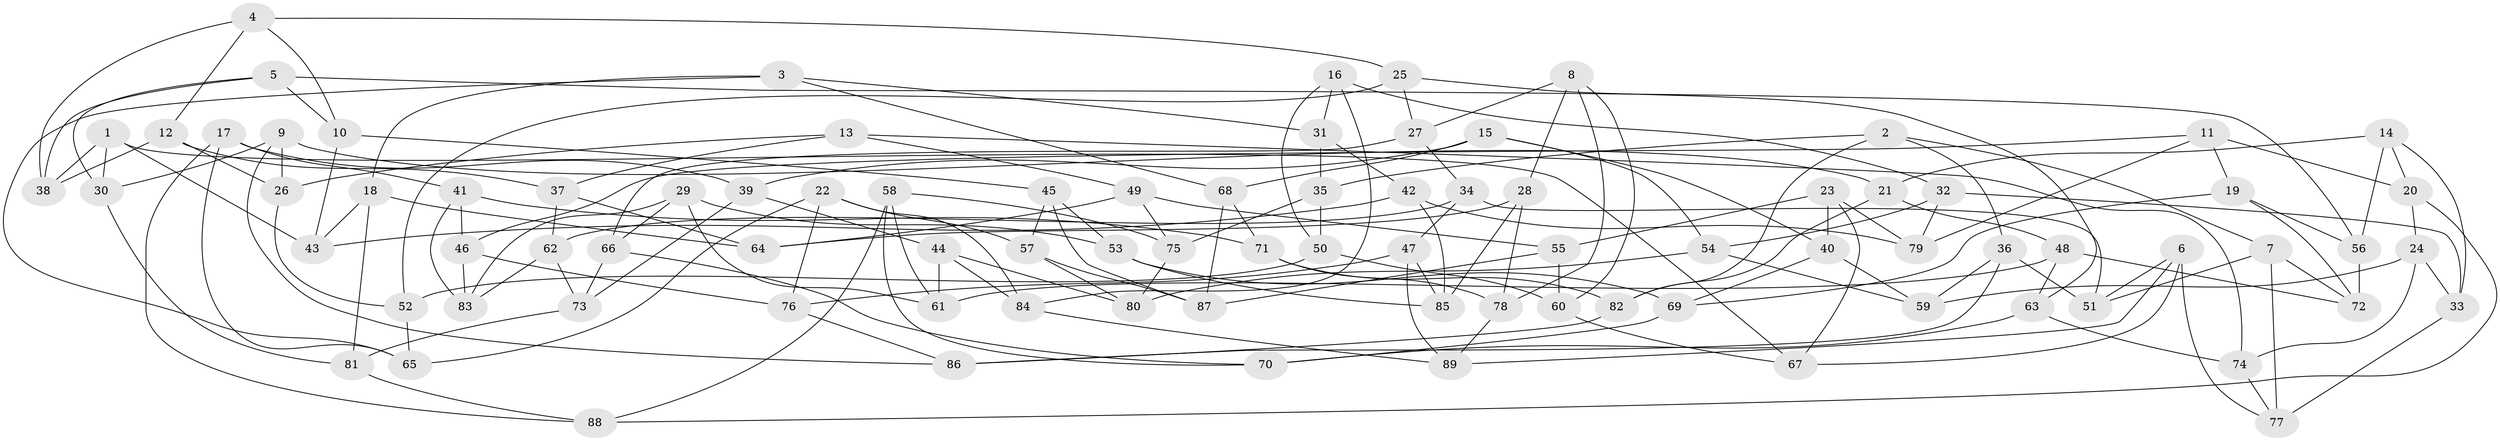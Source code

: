 // coarse degree distribution, {6: 0.5370370370370371, 4: 0.3148148148148148, 5: 0.1111111111111111, 3: 0.037037037037037035}
// Generated by graph-tools (version 1.1) at 2025/24/03/03/25 07:24:26]
// undirected, 89 vertices, 178 edges
graph export_dot {
graph [start="1"]
  node [color=gray90,style=filled];
  1;
  2;
  3;
  4;
  5;
  6;
  7;
  8;
  9;
  10;
  11;
  12;
  13;
  14;
  15;
  16;
  17;
  18;
  19;
  20;
  21;
  22;
  23;
  24;
  25;
  26;
  27;
  28;
  29;
  30;
  31;
  32;
  33;
  34;
  35;
  36;
  37;
  38;
  39;
  40;
  41;
  42;
  43;
  44;
  45;
  46;
  47;
  48;
  49;
  50;
  51;
  52;
  53;
  54;
  55;
  56;
  57;
  58;
  59;
  60;
  61;
  62;
  63;
  64;
  65;
  66;
  67;
  68;
  69;
  70;
  71;
  72;
  73;
  74;
  75;
  76;
  77;
  78;
  79;
  80;
  81;
  82;
  83;
  84;
  85;
  86;
  87;
  88;
  89;
  1 -- 30;
  1 -- 43;
  1 -- 38;
  1 -- 67;
  2 -- 7;
  2 -- 35;
  2 -- 82;
  2 -- 36;
  3 -- 18;
  3 -- 31;
  3 -- 65;
  3 -- 68;
  4 -- 38;
  4 -- 25;
  4 -- 10;
  4 -- 12;
  5 -- 10;
  5 -- 30;
  5 -- 56;
  5 -- 38;
  6 -- 89;
  6 -- 77;
  6 -- 67;
  6 -- 51;
  7 -- 77;
  7 -- 72;
  7 -- 51;
  8 -- 78;
  8 -- 60;
  8 -- 28;
  8 -- 27;
  9 -- 30;
  9 -- 26;
  9 -- 86;
  9 -- 21;
  10 -- 43;
  10 -- 45;
  11 -- 79;
  11 -- 19;
  11 -- 20;
  11 -- 46;
  12 -- 38;
  12 -- 26;
  12 -- 37;
  13 -- 37;
  13 -- 26;
  13 -- 74;
  13 -- 49;
  14 -- 33;
  14 -- 56;
  14 -- 20;
  14 -- 21;
  15 -- 54;
  15 -- 40;
  15 -- 39;
  15 -- 68;
  16 -- 32;
  16 -- 84;
  16 -- 50;
  16 -- 31;
  17 -- 39;
  17 -- 41;
  17 -- 65;
  17 -- 88;
  18 -- 43;
  18 -- 64;
  18 -- 81;
  19 -- 72;
  19 -- 56;
  19 -- 69;
  20 -- 24;
  20 -- 88;
  21 -- 48;
  21 -- 82;
  22 -- 84;
  22 -- 57;
  22 -- 76;
  22 -- 65;
  23 -- 79;
  23 -- 55;
  23 -- 40;
  23 -- 67;
  24 -- 74;
  24 -- 33;
  24 -- 59;
  25 -- 52;
  25 -- 27;
  25 -- 63;
  26 -- 52;
  27 -- 34;
  27 -- 66;
  28 -- 78;
  28 -- 85;
  28 -- 64;
  29 -- 83;
  29 -- 53;
  29 -- 61;
  29 -- 66;
  30 -- 81;
  31 -- 35;
  31 -- 42;
  32 -- 33;
  32 -- 54;
  32 -- 79;
  33 -- 77;
  34 -- 47;
  34 -- 51;
  34 -- 62;
  35 -- 50;
  35 -- 75;
  36 -- 51;
  36 -- 86;
  36 -- 59;
  37 -- 64;
  37 -- 62;
  39 -- 73;
  39 -- 44;
  40 -- 69;
  40 -- 59;
  41 -- 83;
  41 -- 71;
  41 -- 46;
  42 -- 79;
  42 -- 85;
  42 -- 43;
  44 -- 61;
  44 -- 80;
  44 -- 84;
  45 -- 53;
  45 -- 87;
  45 -- 57;
  46 -- 83;
  46 -- 76;
  47 -- 85;
  47 -- 76;
  47 -- 89;
  48 -- 61;
  48 -- 72;
  48 -- 63;
  49 -- 55;
  49 -- 64;
  49 -- 75;
  50 -- 52;
  50 -- 60;
  52 -- 65;
  53 -- 85;
  53 -- 69;
  54 -- 80;
  54 -- 59;
  55 -- 87;
  55 -- 60;
  56 -- 72;
  57 -- 87;
  57 -- 80;
  58 -- 88;
  58 -- 70;
  58 -- 61;
  58 -- 75;
  60 -- 67;
  62 -- 83;
  62 -- 73;
  63 -- 74;
  63 -- 70;
  66 -- 70;
  66 -- 73;
  68 -- 71;
  68 -- 87;
  69 -- 70;
  71 -- 78;
  71 -- 82;
  73 -- 81;
  74 -- 77;
  75 -- 80;
  76 -- 86;
  78 -- 89;
  81 -- 88;
  82 -- 86;
  84 -- 89;
}
